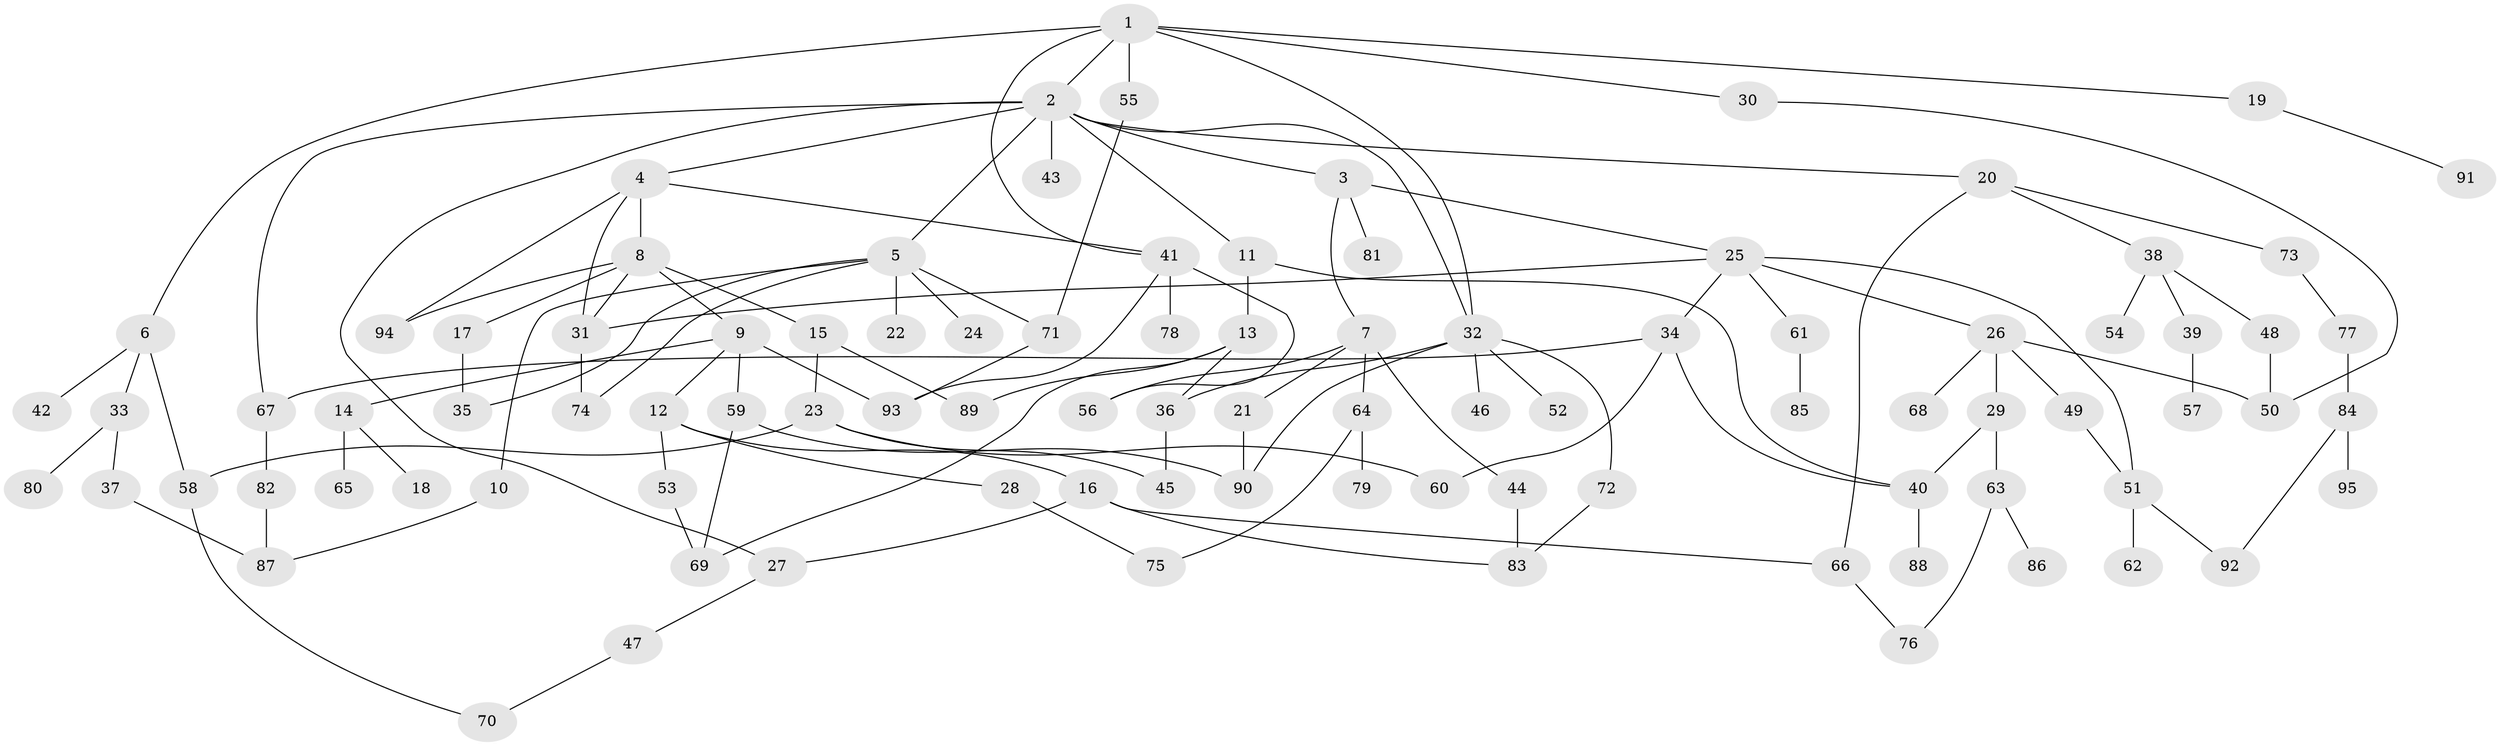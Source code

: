 // Generated by graph-tools (version 1.1) at 2025/41/03/09/25 04:41:27]
// undirected, 95 vertices, 130 edges
graph export_dot {
graph [start="1"]
  node [color=gray90,style=filled];
  1;
  2;
  3;
  4;
  5;
  6;
  7;
  8;
  9;
  10;
  11;
  12;
  13;
  14;
  15;
  16;
  17;
  18;
  19;
  20;
  21;
  22;
  23;
  24;
  25;
  26;
  27;
  28;
  29;
  30;
  31;
  32;
  33;
  34;
  35;
  36;
  37;
  38;
  39;
  40;
  41;
  42;
  43;
  44;
  45;
  46;
  47;
  48;
  49;
  50;
  51;
  52;
  53;
  54;
  55;
  56;
  57;
  58;
  59;
  60;
  61;
  62;
  63;
  64;
  65;
  66;
  67;
  68;
  69;
  70;
  71;
  72;
  73;
  74;
  75;
  76;
  77;
  78;
  79;
  80;
  81;
  82;
  83;
  84;
  85;
  86;
  87;
  88;
  89;
  90;
  91;
  92;
  93;
  94;
  95;
  1 -- 2;
  1 -- 6;
  1 -- 19;
  1 -- 30;
  1 -- 41;
  1 -- 55;
  1 -- 32;
  2 -- 3;
  2 -- 4;
  2 -- 5;
  2 -- 11;
  2 -- 20;
  2 -- 32;
  2 -- 43;
  2 -- 67;
  2 -- 27;
  3 -- 7;
  3 -- 25;
  3 -- 81;
  4 -- 8;
  4 -- 41;
  4 -- 94;
  4 -- 31;
  5 -- 10;
  5 -- 22;
  5 -- 24;
  5 -- 35;
  5 -- 71;
  5 -- 74;
  6 -- 33;
  6 -- 42;
  6 -- 58;
  7 -- 21;
  7 -- 44;
  7 -- 56;
  7 -- 64;
  8 -- 9;
  8 -- 15;
  8 -- 17;
  8 -- 94;
  8 -- 31;
  9 -- 12;
  9 -- 14;
  9 -- 59;
  9 -- 93;
  10 -- 87;
  11 -- 13;
  11 -- 40;
  12 -- 16;
  12 -- 28;
  12 -- 53;
  13 -- 36;
  13 -- 69;
  13 -- 89;
  14 -- 18;
  14 -- 65;
  15 -- 23;
  15 -- 89;
  16 -- 27;
  16 -- 66;
  16 -- 83;
  17 -- 35;
  19 -- 91;
  20 -- 38;
  20 -- 66;
  20 -- 73;
  21 -- 90;
  23 -- 45;
  23 -- 58;
  23 -- 60;
  25 -- 26;
  25 -- 31;
  25 -- 34;
  25 -- 61;
  25 -- 51;
  26 -- 29;
  26 -- 49;
  26 -- 68;
  26 -- 50;
  27 -- 47;
  28 -- 75;
  29 -- 40;
  29 -- 63;
  30 -- 50;
  31 -- 74;
  32 -- 46;
  32 -- 52;
  32 -- 72;
  32 -- 90;
  32 -- 36;
  33 -- 37;
  33 -- 80;
  34 -- 60;
  34 -- 40;
  34 -- 67;
  36 -- 45;
  37 -- 87;
  38 -- 39;
  38 -- 48;
  38 -- 54;
  39 -- 57;
  40 -- 88;
  41 -- 78;
  41 -- 56;
  41 -- 93;
  44 -- 83;
  47 -- 70;
  48 -- 50;
  49 -- 51;
  51 -- 62;
  51 -- 92;
  53 -- 69;
  55 -- 71;
  58 -- 70;
  59 -- 90;
  59 -- 69;
  61 -- 85;
  63 -- 76;
  63 -- 86;
  64 -- 75;
  64 -- 79;
  66 -- 76;
  67 -- 82;
  71 -- 93;
  72 -- 83;
  73 -- 77;
  77 -- 84;
  82 -- 87;
  84 -- 92;
  84 -- 95;
}
